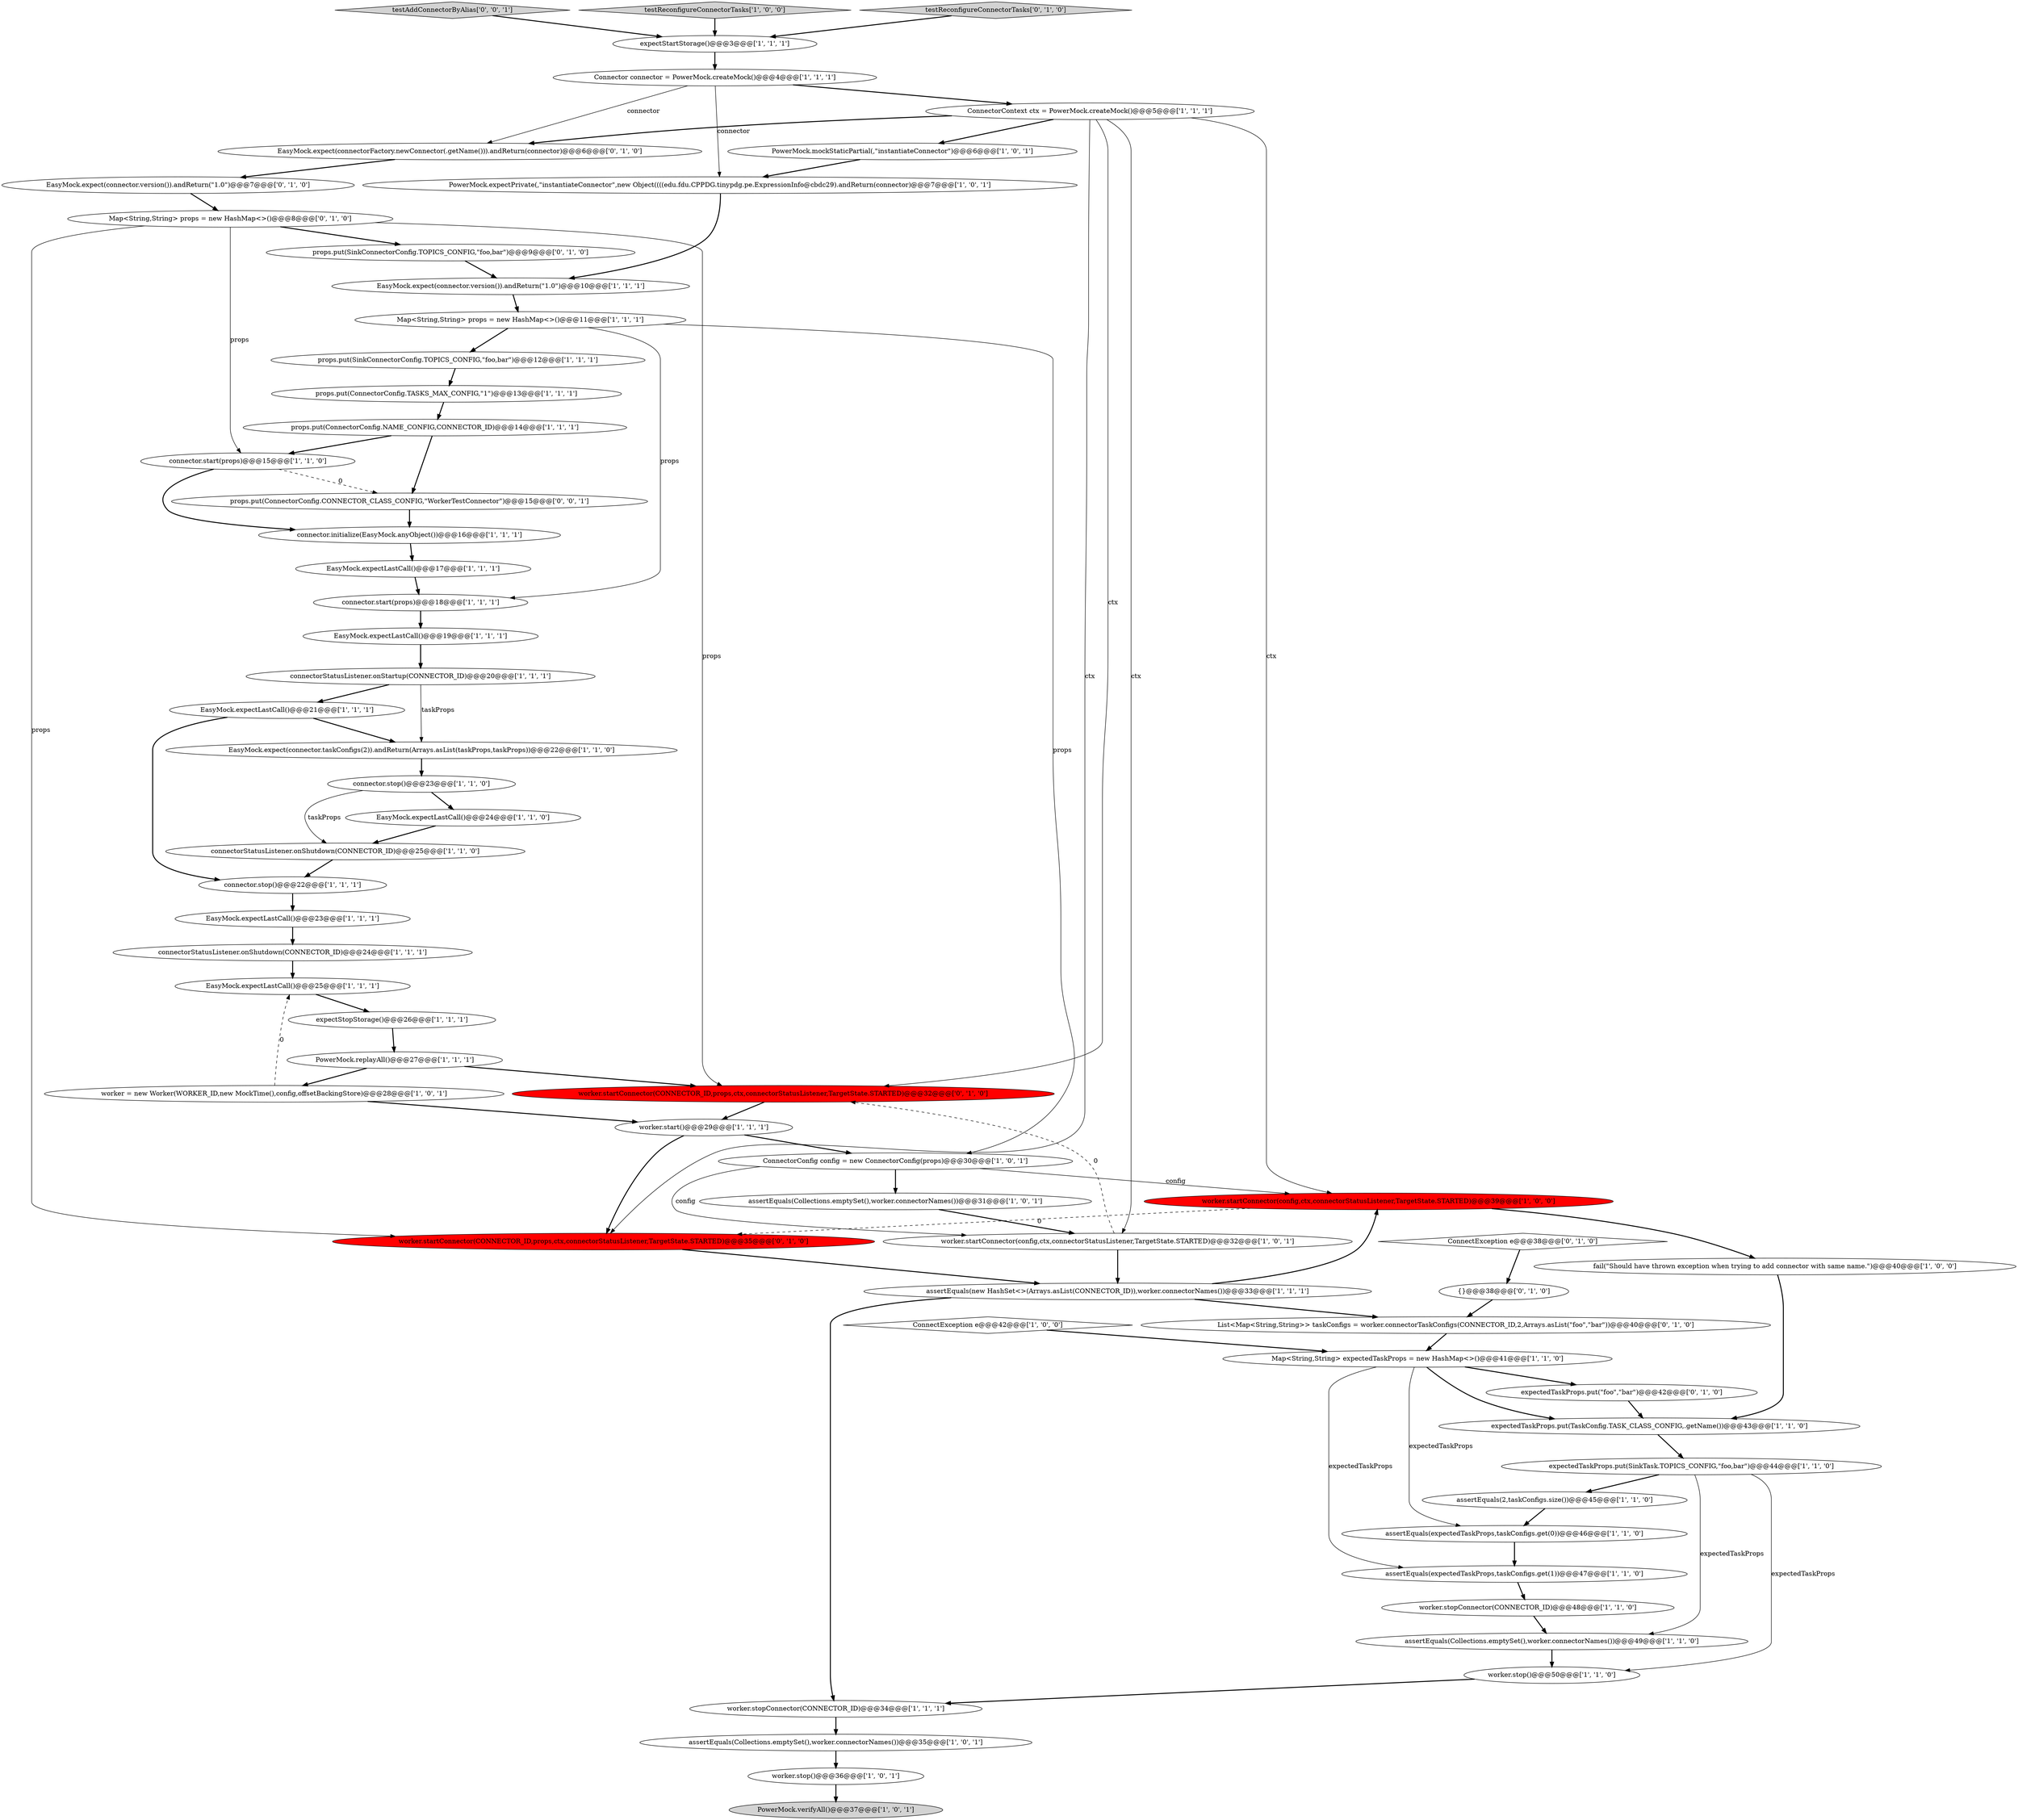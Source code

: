 digraph {
6 [style = filled, label = "EasyMock.expectLastCall()@@@21@@@['1', '1', '1']", fillcolor = white, shape = ellipse image = "AAA0AAABBB1BBB"];
30 [style = filled, label = "PowerMock.replayAll()@@@27@@@['1', '1', '1']", fillcolor = white, shape = ellipse image = "AAA0AAABBB1BBB"];
31 [style = filled, label = "expectedTaskProps.put(SinkTask.TOPICS_CONFIG,\"foo,bar\")@@@44@@@['1', '1', '0']", fillcolor = white, shape = ellipse image = "AAA0AAABBB1BBB"];
38 [style = filled, label = "expectStartStorage()@@@3@@@['1', '1', '1']", fillcolor = white, shape = ellipse image = "AAA0AAABBB1BBB"];
43 [style = filled, label = "props.put(SinkConnectorConfig.TOPICS_CONFIG,\"foo,bar\")@@@12@@@['1', '1', '1']", fillcolor = white, shape = ellipse image = "AAA0AAABBB1BBB"];
49 [style = filled, label = "assertEquals(Collections.emptySet(),worker.connectorNames())@@@35@@@['1', '0', '1']", fillcolor = white, shape = ellipse image = "AAA0AAABBB1BBB"];
56 [style = filled, label = "{}@@@38@@@['0', '1', '0']", fillcolor = white, shape = ellipse image = "AAA0AAABBB2BBB"];
27 [style = filled, label = "worker.startConnector(config,ctx,connectorStatusListener,TargetState.STARTED)@@@39@@@['1', '0', '0']", fillcolor = red, shape = ellipse image = "AAA1AAABBB1BBB"];
35 [style = filled, label = "worker.stopConnector(CONNECTOR_ID)@@@34@@@['1', '1', '1']", fillcolor = white, shape = ellipse image = "AAA0AAABBB1BBB"];
39 [style = filled, label = "assertEquals(Collections.emptySet(),worker.connectorNames())@@@31@@@['1', '0', '1']", fillcolor = white, shape = ellipse image = "AAA0AAABBB1BBB"];
50 [style = filled, label = "expectedTaskProps.put(\"foo\",\"bar\")@@@42@@@['0', '1', '0']", fillcolor = white, shape = ellipse image = "AAA0AAABBB2BBB"];
16 [style = filled, label = "assertEquals(expectedTaskProps,taskConfigs.get(0))@@@46@@@['1', '1', '0']", fillcolor = white, shape = ellipse image = "AAA0AAABBB1BBB"];
36 [style = filled, label = "PowerMock.expectPrivate(,\"instantiateConnector\",new Object((((edu.fdu.CPPDG.tinypdg.pe.ExpressionInfo@cbdc29).andReturn(connector)@@@7@@@['1', '0', '1']", fillcolor = white, shape = ellipse image = "AAA0AAABBB1BBB"];
28 [style = filled, label = "EasyMock.expect(connector.version()).andReturn(\"1.0\")@@@10@@@['1', '1', '1']", fillcolor = white, shape = ellipse image = "AAA0AAABBB1BBB"];
53 [style = filled, label = "EasyMock.expect(connector.version()).andReturn(\"1.0\")@@@7@@@['0', '1', '0']", fillcolor = white, shape = ellipse image = "AAA0AAABBB2BBB"];
17 [style = filled, label = "connector.stop()@@@23@@@['1', '1', '0']", fillcolor = white, shape = ellipse image = "AAA0AAABBB1BBB"];
54 [style = filled, label = "props.put(SinkConnectorConfig.TOPICS_CONFIG,\"foo,bar\")@@@9@@@['0', '1', '0']", fillcolor = white, shape = ellipse image = "AAA0AAABBB2BBB"];
3 [style = filled, label = "fail(\"Should have thrown exception when trying to add connector with same name.\")@@@40@@@['1', '0', '0']", fillcolor = white, shape = ellipse image = "AAA0AAABBB1BBB"];
21 [style = filled, label = "expectedTaskProps.put(TaskConfig.TASK_CLASS_CONFIG,.getName())@@@43@@@['1', '1', '0']", fillcolor = white, shape = ellipse image = "AAA0AAABBB1BBB"];
7 [style = filled, label = "worker.startConnector(config,ctx,connectorStatusListener,TargetState.STARTED)@@@32@@@['1', '0', '1']", fillcolor = white, shape = ellipse image = "AAA0AAABBB1BBB"];
32 [style = filled, label = "expectStopStorage()@@@26@@@['1', '1', '1']", fillcolor = white, shape = ellipse image = "AAA0AAABBB1BBB"];
22 [style = filled, label = "connector.start(props)@@@15@@@['1', '1', '0']", fillcolor = white, shape = ellipse image = "AAA0AAABBB1BBB"];
55 [style = filled, label = "ConnectException e@@@38@@@['0', '1', '0']", fillcolor = white, shape = diamond image = "AAA0AAABBB2BBB"];
23 [style = filled, label = "EasyMock.expectLastCall()@@@23@@@['1', '1', '1']", fillcolor = white, shape = ellipse image = "AAA0AAABBB1BBB"];
2 [style = filled, label = "props.put(ConnectorConfig.NAME_CONFIG,CONNECTOR_ID)@@@14@@@['1', '1', '1']", fillcolor = white, shape = ellipse image = "AAA0AAABBB1BBB"];
47 [style = filled, label = "ConnectorContext ctx = PowerMock.createMock()@@@5@@@['1', '1', '1']", fillcolor = white, shape = ellipse image = "AAA0AAABBB1BBB"];
33 [style = filled, label = "EasyMock.expectLastCall()@@@17@@@['1', '1', '1']", fillcolor = white, shape = ellipse image = "AAA0AAABBB1BBB"];
14 [style = filled, label = "connectorStatusListener.onStartup(CONNECTOR_ID)@@@20@@@['1', '1', '1']", fillcolor = white, shape = ellipse image = "AAA0AAABBB1BBB"];
12 [style = filled, label = "worker.stop()@@@36@@@['1', '0', '1']", fillcolor = white, shape = ellipse image = "AAA0AAABBB1BBB"];
1 [style = filled, label = "EasyMock.expectLastCall()@@@25@@@['1', '1', '1']", fillcolor = white, shape = ellipse image = "AAA0AAABBB1BBB"];
29 [style = filled, label = "connector.initialize(EasyMock.anyObject())@@@16@@@['1', '1', '1']", fillcolor = white, shape = ellipse image = "AAA0AAABBB1BBB"];
62 [style = filled, label = "testAddConnectorByAlias['0', '0', '1']", fillcolor = lightgray, shape = diamond image = "AAA0AAABBB3BBB"];
19 [style = filled, label = "Map<String,String> props = new HashMap<>()@@@11@@@['1', '1', '1']", fillcolor = white, shape = ellipse image = "AAA0AAABBB1BBB"];
13 [style = filled, label = "PowerMock.verifyAll()@@@37@@@['1', '0', '1']", fillcolor = lightgray, shape = ellipse image = "AAA0AAABBB1BBB"];
42 [style = filled, label = "Connector connector = PowerMock.createMock()@@@4@@@['1', '1', '1']", fillcolor = white, shape = ellipse image = "AAA0AAABBB1BBB"];
61 [style = filled, label = "props.put(ConnectorConfig.CONNECTOR_CLASS_CONFIG,\"WorkerTestConnector\")@@@15@@@['0', '0', '1']", fillcolor = white, shape = ellipse image = "AAA0AAABBB3BBB"];
59 [style = filled, label = "List<Map<String,String>> taskConfigs = worker.connectorTaskConfigs(CONNECTOR_ID,2,Arrays.asList(\"foo\",\"bar\"))@@@40@@@['0', '1', '0']", fillcolor = white, shape = ellipse image = "AAA0AAABBB2BBB"];
57 [style = filled, label = "EasyMock.expect(connectorFactory.newConnector(.getName())).andReturn(connector)@@@6@@@['0', '1', '0']", fillcolor = white, shape = ellipse image = "AAA0AAABBB2BBB"];
8 [style = filled, label = "connectorStatusListener.onShutdown(CONNECTOR_ID)@@@25@@@['1', '1', '0']", fillcolor = white, shape = ellipse image = "AAA0AAABBB1BBB"];
9 [style = filled, label = "ConnectException e@@@42@@@['1', '0', '0']", fillcolor = white, shape = diamond image = "AAA0AAABBB1BBB"];
52 [style = filled, label = "worker.startConnector(CONNECTOR_ID,props,ctx,connectorStatusListener,TargetState.STARTED)@@@32@@@['0', '1', '0']", fillcolor = red, shape = ellipse image = "AAA1AAABBB2BBB"];
37 [style = filled, label = "EasyMock.expect(connector.taskConfigs(2)).andReturn(Arrays.asList(taskProps,taskProps))@@@22@@@['1', '1', '0']", fillcolor = white, shape = ellipse image = "AAA0AAABBB1BBB"];
34 [style = filled, label = "ConnectorConfig config = new ConnectorConfig(props)@@@30@@@['1', '0', '1']", fillcolor = white, shape = ellipse image = "AAA0AAABBB1BBB"];
18 [style = filled, label = "connectorStatusListener.onShutdown(CONNECTOR_ID)@@@24@@@['1', '1', '1']", fillcolor = white, shape = ellipse image = "AAA0AAABBB1BBB"];
24 [style = filled, label = "assertEquals(2,taskConfigs.size())@@@45@@@['1', '1', '0']", fillcolor = white, shape = ellipse image = "AAA0AAABBB1BBB"];
11 [style = filled, label = "PowerMock.mockStaticPartial(,\"instantiateConnector\")@@@6@@@['1', '0', '1']", fillcolor = white, shape = ellipse image = "AAA0AAABBB1BBB"];
5 [style = filled, label = "assertEquals(expectedTaskProps,taskConfigs.get(1))@@@47@@@['1', '1', '0']", fillcolor = white, shape = ellipse image = "AAA0AAABBB1BBB"];
25 [style = filled, label = "assertEquals(new HashSet<>(Arrays.asList(CONNECTOR_ID)),worker.connectorNames())@@@33@@@['1', '1', '1']", fillcolor = white, shape = ellipse image = "AAA0AAABBB1BBB"];
20 [style = filled, label = "props.put(ConnectorConfig.TASKS_MAX_CONFIG,\"1\")@@@13@@@['1', '1', '1']", fillcolor = white, shape = ellipse image = "AAA0AAABBB1BBB"];
0 [style = filled, label = "worker.stopConnector(CONNECTOR_ID)@@@48@@@['1', '1', '0']", fillcolor = white, shape = ellipse image = "AAA0AAABBB1BBB"];
46 [style = filled, label = "Map<String,String> expectedTaskProps = new HashMap<>()@@@41@@@['1', '1', '0']", fillcolor = white, shape = ellipse image = "AAA0AAABBB1BBB"];
41 [style = filled, label = "testReconfigureConnectorTasks['1', '0', '0']", fillcolor = lightgray, shape = diamond image = "AAA0AAABBB1BBB"];
45 [style = filled, label = "EasyMock.expectLastCall()@@@19@@@['1', '1', '1']", fillcolor = white, shape = ellipse image = "AAA0AAABBB1BBB"];
15 [style = filled, label = "worker = new Worker(WORKER_ID,new MockTime(),config,offsetBackingStore)@@@28@@@['1', '0', '1']", fillcolor = white, shape = ellipse image = "AAA0AAABBB1BBB"];
51 [style = filled, label = "testReconfigureConnectorTasks['0', '1', '0']", fillcolor = lightgray, shape = diamond image = "AAA0AAABBB2BBB"];
60 [style = filled, label = "Map<String,String> props = new HashMap<>()@@@8@@@['0', '1', '0']", fillcolor = white, shape = ellipse image = "AAA0AAABBB2BBB"];
44 [style = filled, label = "worker.stop()@@@50@@@['1', '1', '0']", fillcolor = white, shape = ellipse image = "AAA0AAABBB1BBB"];
40 [style = filled, label = "connector.stop()@@@22@@@['1', '1', '1']", fillcolor = white, shape = ellipse image = "AAA0AAABBB1BBB"];
26 [style = filled, label = "EasyMock.expectLastCall()@@@24@@@['1', '1', '0']", fillcolor = white, shape = ellipse image = "AAA0AAABBB1BBB"];
48 [style = filled, label = "connector.start(props)@@@18@@@['1', '1', '1']", fillcolor = white, shape = ellipse image = "AAA0AAABBB1BBB"];
4 [style = filled, label = "assertEquals(Collections.emptySet(),worker.connectorNames())@@@49@@@['1', '1', '0']", fillcolor = white, shape = ellipse image = "AAA0AAABBB1BBB"];
10 [style = filled, label = "worker.start()@@@29@@@['1', '1', '1']", fillcolor = white, shape = ellipse image = "AAA0AAABBB1BBB"];
58 [style = filled, label = "worker.startConnector(CONNECTOR_ID,props,ctx,connectorStatusListener,TargetState.STARTED)@@@35@@@['0', '1', '0']", fillcolor = red, shape = ellipse image = "AAA1AAABBB2BBB"];
15->10 [style = bold, label=""];
30->52 [style = bold, label=""];
44->35 [style = bold, label=""];
46->5 [style = solid, label="expectedTaskProps"];
36->28 [style = bold, label=""];
47->58 [style = solid, label="ctx"];
38->42 [style = bold, label=""];
25->35 [style = bold, label=""];
8->40 [style = bold, label=""];
11->36 [style = bold, label=""];
4->44 [style = bold, label=""];
40->23 [style = bold, label=""];
47->11 [style = bold, label=""];
25->59 [style = bold, label=""];
2->61 [style = bold, label=""];
42->36 [style = solid, label="connector"];
46->21 [style = bold, label=""];
21->31 [style = bold, label=""];
5->0 [style = bold, label=""];
33->48 [style = bold, label=""];
60->22 [style = solid, label="props"];
46->50 [style = bold, label=""];
53->60 [style = bold, label=""];
46->16 [style = solid, label="expectedTaskProps"];
19->48 [style = solid, label="props"];
49->12 [style = bold, label=""];
47->57 [style = bold, label=""];
25->27 [style = bold, label=""];
45->14 [style = bold, label=""];
34->27 [style = solid, label="config"];
10->34 [style = bold, label=""];
18->1 [style = bold, label=""];
39->7 [style = bold, label=""];
58->25 [style = bold, label=""];
60->58 [style = solid, label="props"];
7->52 [style = dashed, label="0"];
28->19 [style = bold, label=""];
47->52 [style = solid, label="ctx"];
1->32 [style = bold, label=""];
41->38 [style = bold, label=""];
61->29 [style = bold, label=""];
57->53 [style = bold, label=""];
14->6 [style = bold, label=""];
59->46 [style = bold, label=""];
30->15 [style = bold, label=""];
60->54 [style = bold, label=""];
60->52 [style = solid, label="props"];
62->38 [style = bold, label=""];
31->24 [style = bold, label=""];
17->8 [style = solid, label="taskProps"];
43->20 [style = bold, label=""];
9->46 [style = bold, label=""];
22->29 [style = bold, label=""];
42->47 [style = bold, label=""];
35->49 [style = bold, label=""];
26->8 [style = bold, label=""];
32->30 [style = bold, label=""];
6->37 [style = bold, label=""];
12->13 [style = bold, label=""];
42->57 [style = solid, label="connector"];
27->58 [style = dashed, label="0"];
34->39 [style = bold, label=""];
16->5 [style = bold, label=""];
15->1 [style = dashed, label="0"];
3->21 [style = bold, label=""];
54->28 [style = bold, label=""];
56->59 [style = bold, label=""];
19->43 [style = bold, label=""];
23->18 [style = bold, label=""];
22->61 [style = dashed, label="0"];
14->37 [style = solid, label="taskProps"];
17->26 [style = bold, label=""];
37->17 [style = bold, label=""];
27->3 [style = bold, label=""];
47->7 [style = solid, label="ctx"];
52->10 [style = bold, label=""];
55->56 [style = bold, label=""];
19->34 [style = solid, label="props"];
20->2 [style = bold, label=""];
24->16 [style = bold, label=""];
34->7 [style = solid, label="config"];
29->33 [style = bold, label=""];
48->45 [style = bold, label=""];
51->38 [style = bold, label=""];
0->4 [style = bold, label=""];
31->44 [style = solid, label="expectedTaskProps"];
6->40 [style = bold, label=""];
31->4 [style = solid, label="expectedTaskProps"];
7->25 [style = bold, label=""];
47->27 [style = solid, label="ctx"];
2->22 [style = bold, label=""];
50->21 [style = bold, label=""];
10->58 [style = bold, label=""];
}
